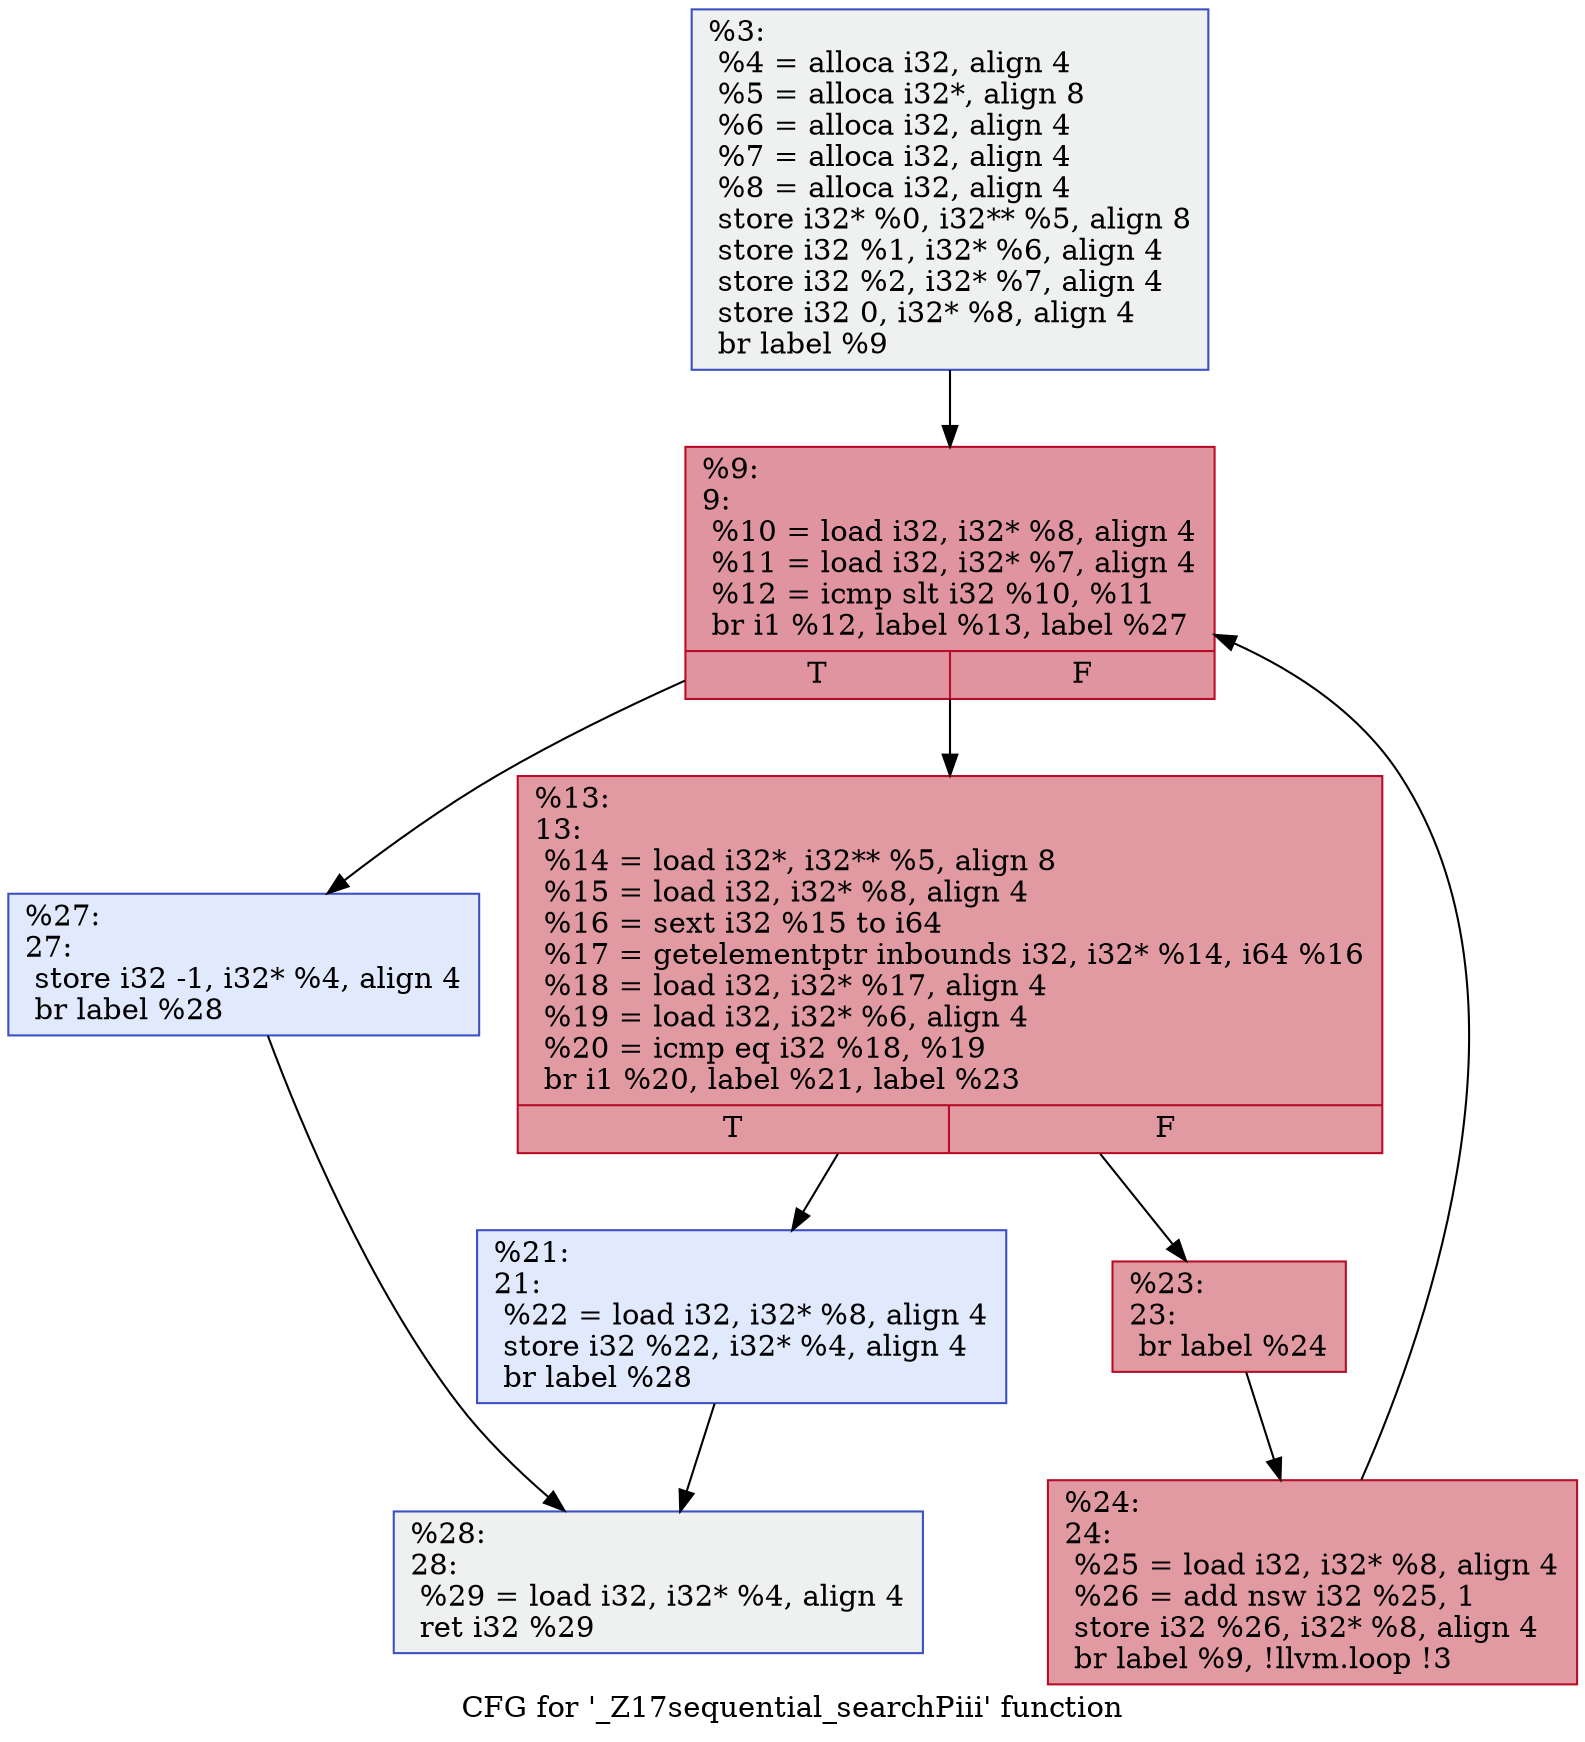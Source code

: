 digraph "CFG for '_Z17sequential_searchPiii' function" {
	label="CFG for '_Z17sequential_searchPiii' function";

	1 [shape=record,color="#3d50c3ff", style=filled, fillcolor="#dbdcde70",label="{%3:\l  %4 = alloca i32, align 4\l  %5 = alloca i32*, align 8\l  %6 = alloca i32, align 4\l  %7 = alloca i32, align 4\l  %8 = alloca i32, align 4\l  store i32* %0, i32** %5, align 8\l  store i32 %1, i32* %6, align 4\l  store i32 %2, i32* %7, align 4\l  store i32 0, i32* %8, align 4\l  br label %9\l}"];
	1 -> 2;
	2 [shape=record,color="#b70d28ff", style=filled, fillcolor="#b70d2870",label="{%9:\l9:                                                \l  %10 = load i32, i32* %8, align 4\l  %11 = load i32, i32* %7, align 4\l  %12 = icmp slt i32 %10, %11\l  br i1 %12, label %13, label %27\l|{<s0>T|<s1>F}}"];
	2 -> 3;
	2 -> 4;
	3 [shape=record,color="#b70d28ff", style=filled, fillcolor="#bb1b2c70",label="{%13:\l13:                                               \l  %14 = load i32*, i32** %5, align 8\l  %15 = load i32, i32* %8, align 4\l  %16 = sext i32 %15 to i64\l  %17 = getelementptr inbounds i32, i32* %14, i64 %16\l  %18 = load i32, i32* %17, align 4\l  %19 = load i32, i32* %6, align 4\l  %20 = icmp eq i32 %18, %19\l  br i1 %20, label %21, label %23\l|{<s0>T|<s1>F}}"];
	3 -> 5;
	3 -> 6;
	5 [shape=record,color="#3d50c3ff", style=filled, fillcolor="#b9d0f970",label="{%21:\l21:                                               \l  %22 = load i32, i32* %8, align 4\l  store i32 %22, i32* %4, align 4\l  br label %28\l}"];
	5 -> 7;
	6 [shape=record,color="#b70d28ff", style=filled, fillcolor="#bb1b2c70",label="{%23:\l23:                                               \l  br label %24\l}"];
	6 -> 8;
	8 [shape=record,color="#b70d28ff", style=filled, fillcolor="#bb1b2c70",label="{%24:\l24:                                               \l  %25 = load i32, i32* %8, align 4\l  %26 = add nsw i32 %25, 1\l  store i32 %26, i32* %8, align 4\l  br label %9, !llvm.loop !3\l}"];
	8 -> 2;
	4 [shape=record,color="#3d50c3ff", style=filled, fillcolor="#b9d0f970",label="{%27:\l27:                                               \l  store i32 -1, i32* %4, align 4\l  br label %28\l}"];
	4 -> 7;
	7 [shape=record,color="#3d50c3ff", style=filled, fillcolor="#dbdcde70",label="{%28:\l28:                                               \l  %29 = load i32, i32* %4, align 4\l  ret i32 %29\l}"];
}
